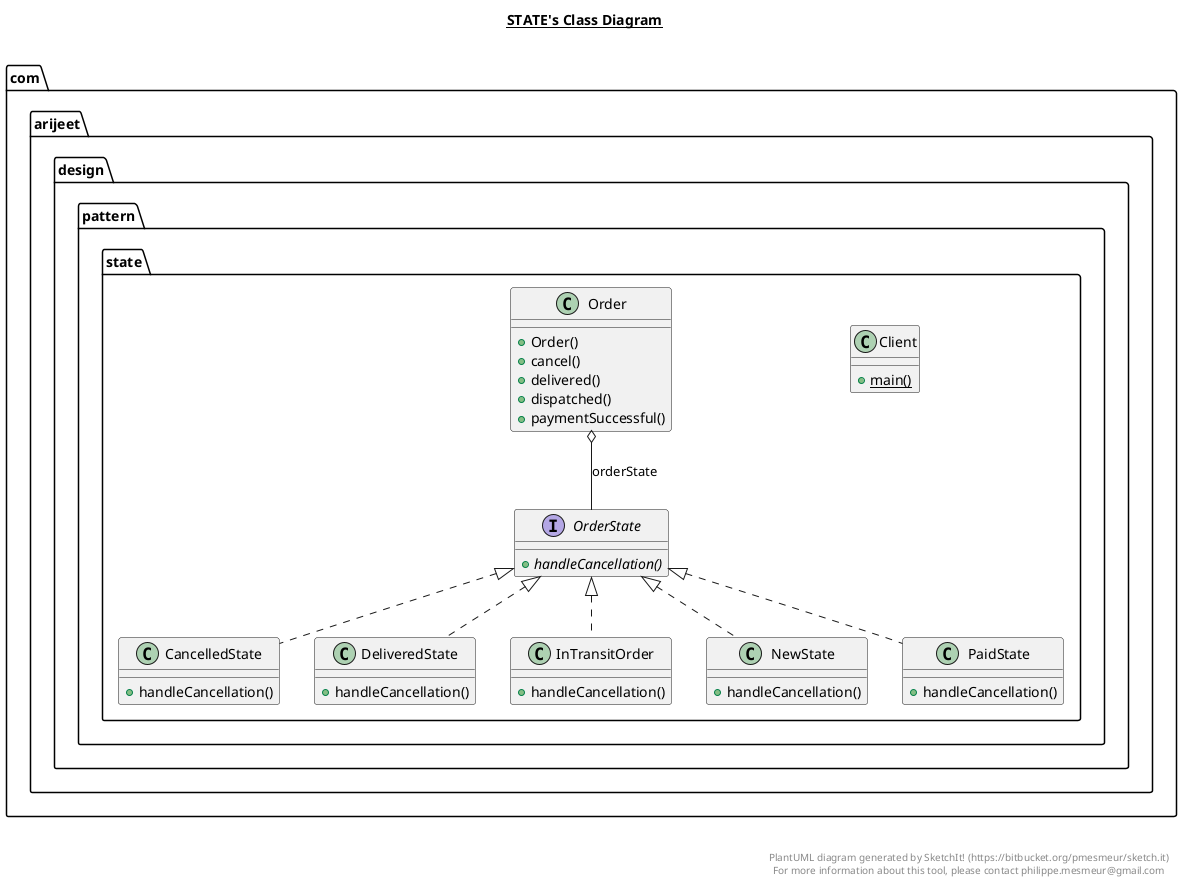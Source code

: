 @startuml

title __STATE's Class Diagram__\n

  namespace com.arijeet.design.pattern.state {
    class com.arijeet.design.pattern.state.CancelledState {
        + handleCancellation()
    }
  }
  

  namespace com.arijeet.design.pattern.state {
    class com.arijeet.design.pattern.state.Client {
        {static} + main()
    }
  }
  

  namespace com.arijeet.design.pattern.state {
    class com.arijeet.design.pattern.state.DeliveredState {
        + handleCancellation()
    }
  }
  

  namespace com.arijeet.design.pattern.state {
    class com.arijeet.design.pattern.state.InTransitOrder {
        + handleCancellation()
    }
  }
  

  namespace com.arijeet.design.pattern.state {
    class com.arijeet.design.pattern.state.NewState {
        + handleCancellation()
    }
  }
  

  namespace com.arijeet.design.pattern.state {
    class com.arijeet.design.pattern.state.Order {
        + Order()
        + cancel()
        + delivered()
        + dispatched()
        + paymentSuccessful()
    }
  }
  

  namespace com.arijeet.design.pattern.state {
    interface com.arijeet.design.pattern.state.OrderState {
        {abstract} + handleCancellation()
    }
  }
  

  namespace com.arijeet.design.pattern.state {
    class com.arijeet.design.pattern.state.PaidState {
        + handleCancellation()
    }
  }
  

  com.arijeet.design.pattern.state.CancelledState .up.|> com.arijeet.design.pattern.state.OrderState
  com.arijeet.design.pattern.state.DeliveredState .up.|> com.arijeet.design.pattern.state.OrderState
  com.arijeet.design.pattern.state.InTransitOrder .up.|> com.arijeet.design.pattern.state.OrderState
  com.arijeet.design.pattern.state.NewState .up.|> com.arijeet.design.pattern.state.OrderState
  com.arijeet.design.pattern.state.Order o-- com.arijeet.design.pattern.state.OrderState : orderState
  com.arijeet.design.pattern.state.PaidState .up.|> com.arijeet.design.pattern.state.OrderState


right footer


PlantUML diagram generated by SketchIt! (https://bitbucket.org/pmesmeur/sketch.it)
For more information about this tool, please contact philippe.mesmeur@gmail.com
endfooter

@enduml
